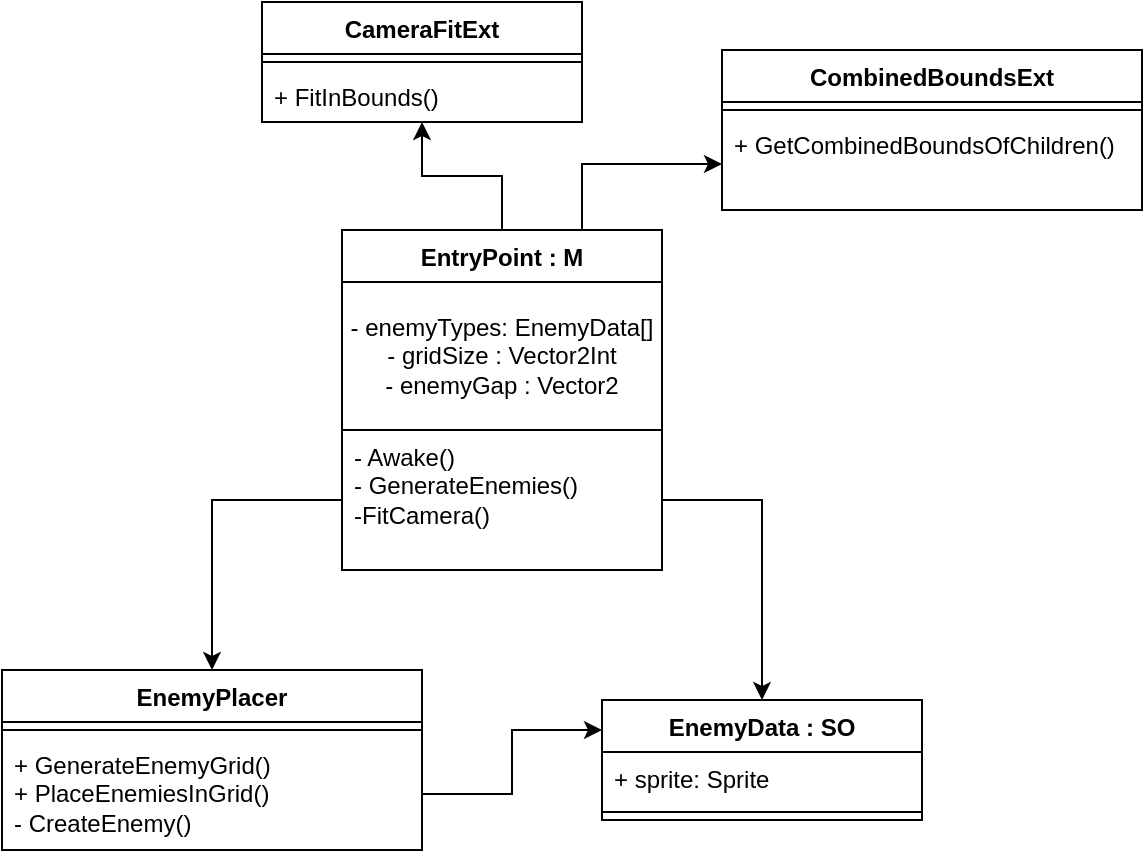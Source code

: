 <mxfile version="24.7.16">
  <diagram name="Страница — 1" id="1II3YRtZtNxmjWsJMaif">
    <mxGraphModel dx="819" dy="446" grid="1" gridSize="10" guides="1" tooltips="1" connect="1" arrows="1" fold="1" page="1" pageScale="1" pageWidth="827" pageHeight="1169" math="0" shadow="0">
      <root>
        <mxCell id="0" />
        <mxCell id="1" parent="0" />
        <mxCell id="k9H06Ltovgeq5uLH_OK0-44" style="edgeStyle=orthogonalEdgeStyle;rounded=0;orthogonalLoop=1;jettySize=auto;html=1;exitX=0.5;exitY=0;exitDx=0;exitDy=0;entryX=0.5;entryY=1;entryDx=0;entryDy=0;" edge="1" parent="1" source="oboVhvuW9mkc1A9gLMUk-1" target="k9H06Ltovgeq5uLH_OK0-39">
          <mxGeometry relative="1" as="geometry" />
        </mxCell>
        <mxCell id="k9H06Ltovgeq5uLH_OK0-46" style="edgeStyle=orthogonalEdgeStyle;rounded=0;orthogonalLoop=1;jettySize=auto;html=1;exitX=0.75;exitY=0;exitDx=0;exitDy=0;entryX=0;entryY=0.5;entryDx=0;entryDy=0;" edge="1" parent="1" source="oboVhvuW9mkc1A9gLMUk-1" target="k9H06Ltovgeq5uLH_OK0-37">
          <mxGeometry relative="1" as="geometry" />
        </mxCell>
        <mxCell id="oboVhvuW9mkc1A9gLMUk-1" value="EntryPoint : M" style="swimlane;fontStyle=1;align=center;verticalAlign=top;childLayout=stackLayout;horizontal=1;startSize=26;horizontalStack=0;resizeParent=1;resizeParentMax=0;resizeLast=0;collapsible=1;marginBottom=0;whiteSpace=wrap;html=1;" parent="1" vertex="1">
          <mxGeometry x="320" y="210" width="160" height="170" as="geometry" />
        </mxCell>
        <mxCell id="k9H06Ltovgeq5uLH_OK0-27" value="&lt;div&gt;- enemyTypes: EnemyData[]&lt;/div&gt;&lt;div&gt;- gridSize : Vector2Int&lt;/div&gt;&lt;div&gt;- enemyGap : Vector2&lt;/div&gt;" style="html=1;whiteSpace=wrap;" vertex="1" parent="oboVhvuW9mkc1A9gLMUk-1">
          <mxGeometry y="26" width="160" height="74" as="geometry" />
        </mxCell>
        <mxCell id="oboVhvuW9mkc1A9gLMUk-4" value="&lt;div&gt;- Awake()&lt;/div&gt;&lt;div&gt;- GenerateEnemies()&lt;br&gt;&lt;/div&gt;&lt;div&gt;-FitCamera()&lt;br&gt;&lt;/div&gt;" style="text;strokeColor=none;fillColor=none;align=left;verticalAlign=top;spacingLeft=4;spacingRight=4;overflow=hidden;rotatable=0;points=[[0,0.5],[1,0.5]];portConstraint=eastwest;whiteSpace=wrap;html=1;" parent="oboVhvuW9mkc1A9gLMUk-1" vertex="1">
          <mxGeometry y="100" width="160" height="70" as="geometry" />
        </mxCell>
        <mxCell id="k9H06Ltovgeq5uLH_OK0-3" value="EnemyPlacer" style="swimlane;fontStyle=1;align=center;verticalAlign=top;childLayout=stackLayout;horizontal=1;startSize=26;horizontalStack=0;resizeParent=1;resizeParentMax=0;resizeLast=0;collapsible=1;marginBottom=0;whiteSpace=wrap;html=1;" vertex="1" parent="1">
          <mxGeometry x="150" y="430" width="210" height="90" as="geometry" />
        </mxCell>
        <mxCell id="k9H06Ltovgeq5uLH_OK0-5" value="" style="line;strokeWidth=1;fillColor=none;align=left;verticalAlign=middle;spacingTop=-1;spacingLeft=3;spacingRight=3;rotatable=0;labelPosition=right;points=[];portConstraint=eastwest;strokeColor=inherit;" vertex="1" parent="k9H06Ltovgeq5uLH_OK0-3">
          <mxGeometry y="26" width="210" height="8" as="geometry" />
        </mxCell>
        <mxCell id="k9H06Ltovgeq5uLH_OK0-6" value="&lt;div&gt;+ GenerateEnemyGrid()&lt;br&gt;&lt;/div&gt;&lt;div&gt;+ PlaceEnemiesInGrid()&lt;br&gt;&lt;/div&gt;&lt;div&gt;- CreateEnemy()&lt;br&gt;&lt;/div&gt;" style="text;strokeColor=none;fillColor=none;align=left;verticalAlign=top;spacingLeft=4;spacingRight=4;overflow=hidden;rotatable=0;points=[[0,0.5],[1,0.5]];portConstraint=eastwest;whiteSpace=wrap;html=1;" vertex="1" parent="k9H06Ltovgeq5uLH_OK0-3">
          <mxGeometry y="34" width="210" height="56" as="geometry" />
        </mxCell>
        <mxCell id="k9H06Ltovgeq5uLH_OK0-7" value="EnemyData : SO" style="swimlane;fontStyle=1;align=center;verticalAlign=top;childLayout=stackLayout;horizontal=1;startSize=26;horizontalStack=0;resizeParent=1;resizeParentMax=0;resizeLast=0;collapsible=1;marginBottom=0;whiteSpace=wrap;html=1;" vertex="1" parent="1">
          <mxGeometry x="450" y="445" width="160" height="60" as="geometry" />
        </mxCell>
        <mxCell id="k9H06Ltovgeq5uLH_OK0-8" value="+ sprite: Sprite" style="text;strokeColor=none;fillColor=none;align=left;verticalAlign=top;spacingLeft=4;spacingRight=4;overflow=hidden;rotatable=0;points=[[0,0.5],[1,0.5]];portConstraint=eastwest;whiteSpace=wrap;html=1;" vertex="1" parent="k9H06Ltovgeq5uLH_OK0-7">
          <mxGeometry y="26" width="160" height="26" as="geometry" />
        </mxCell>
        <mxCell id="k9H06Ltovgeq5uLH_OK0-9" value="" style="line;strokeWidth=1;fillColor=none;align=left;verticalAlign=middle;spacingTop=-1;spacingLeft=3;spacingRight=3;rotatable=0;labelPosition=right;points=[];portConstraint=eastwest;strokeColor=inherit;" vertex="1" parent="k9H06Ltovgeq5uLH_OK0-7">
          <mxGeometry y="52" width="160" height="8" as="geometry" />
        </mxCell>
        <mxCell id="k9H06Ltovgeq5uLH_OK0-26" style="edgeStyle=orthogonalEdgeStyle;rounded=0;orthogonalLoop=1;jettySize=auto;html=1;exitX=0;exitY=0.5;exitDx=0;exitDy=0;" edge="1" parent="1" source="oboVhvuW9mkc1A9gLMUk-4" target="k9H06Ltovgeq5uLH_OK0-3">
          <mxGeometry relative="1" as="geometry" />
        </mxCell>
        <mxCell id="k9H06Ltovgeq5uLH_OK0-32" style="edgeStyle=orthogonalEdgeStyle;rounded=0;orthogonalLoop=1;jettySize=auto;html=1;exitX=1;exitY=0.5;exitDx=0;exitDy=0;entryX=0;entryY=0.25;entryDx=0;entryDy=0;" edge="1" parent="1" source="k9H06Ltovgeq5uLH_OK0-6" target="k9H06Ltovgeq5uLH_OK0-7">
          <mxGeometry relative="1" as="geometry" />
        </mxCell>
        <mxCell id="k9H06Ltovgeq5uLH_OK0-33" style="edgeStyle=orthogonalEdgeStyle;rounded=0;orthogonalLoop=1;jettySize=auto;html=1;exitX=1;exitY=0.5;exitDx=0;exitDy=0;entryX=0.5;entryY=0;entryDx=0;entryDy=0;" edge="1" parent="1" source="oboVhvuW9mkc1A9gLMUk-4" target="k9H06Ltovgeq5uLH_OK0-7">
          <mxGeometry relative="1" as="geometry" />
        </mxCell>
        <mxCell id="k9H06Ltovgeq5uLH_OK0-34" value="CombinedBoundsExt" style="swimlane;fontStyle=1;align=center;verticalAlign=top;childLayout=stackLayout;horizontal=1;startSize=26;horizontalStack=0;resizeParent=1;resizeParentMax=0;resizeLast=0;collapsible=1;marginBottom=0;whiteSpace=wrap;html=1;" vertex="1" parent="1">
          <mxGeometry x="510" y="120" width="210" height="80" as="geometry" />
        </mxCell>
        <mxCell id="k9H06Ltovgeq5uLH_OK0-36" value="" style="line;strokeWidth=1;fillColor=none;align=left;verticalAlign=middle;spacingTop=-1;spacingLeft=3;spacingRight=3;rotatable=0;labelPosition=right;points=[];portConstraint=eastwest;strokeColor=inherit;" vertex="1" parent="k9H06Ltovgeq5uLH_OK0-34">
          <mxGeometry y="26" width="210" height="8" as="geometry" />
        </mxCell>
        <mxCell id="k9H06Ltovgeq5uLH_OK0-37" value="+ GetCombinedBoundsOfChildren()" style="text;strokeColor=none;fillColor=none;align=left;verticalAlign=top;spacingLeft=4;spacingRight=4;overflow=hidden;rotatable=0;points=[[0,0.5],[1,0.5]];portConstraint=eastwest;whiteSpace=wrap;html=1;" vertex="1" parent="k9H06Ltovgeq5uLH_OK0-34">
          <mxGeometry y="34" width="210" height="46" as="geometry" />
        </mxCell>
        <mxCell id="k9H06Ltovgeq5uLH_OK0-39" value="CameraFitExt" style="swimlane;fontStyle=1;align=center;verticalAlign=top;childLayout=stackLayout;horizontal=1;startSize=26;horizontalStack=0;resizeParent=1;resizeParentMax=0;resizeLast=0;collapsible=1;marginBottom=0;whiteSpace=wrap;html=1;" vertex="1" parent="1">
          <mxGeometry x="280" y="96" width="160" height="60" as="geometry" />
        </mxCell>
        <mxCell id="k9H06Ltovgeq5uLH_OK0-41" value="" style="line;strokeWidth=1;fillColor=none;align=left;verticalAlign=middle;spacingTop=-1;spacingLeft=3;spacingRight=3;rotatable=0;labelPosition=right;points=[];portConstraint=eastwest;strokeColor=inherit;" vertex="1" parent="k9H06Ltovgeq5uLH_OK0-39">
          <mxGeometry y="26" width="160" height="8" as="geometry" />
        </mxCell>
        <mxCell id="k9H06Ltovgeq5uLH_OK0-42" value="+ FitInBounds()" style="text;strokeColor=none;fillColor=none;align=left;verticalAlign=top;spacingLeft=4;spacingRight=4;overflow=hidden;rotatable=0;points=[[0,0.5],[1,0.5]];portConstraint=eastwest;whiteSpace=wrap;html=1;" vertex="1" parent="k9H06Ltovgeq5uLH_OK0-39">
          <mxGeometry y="34" width="160" height="26" as="geometry" />
        </mxCell>
      </root>
    </mxGraphModel>
  </diagram>
</mxfile>
